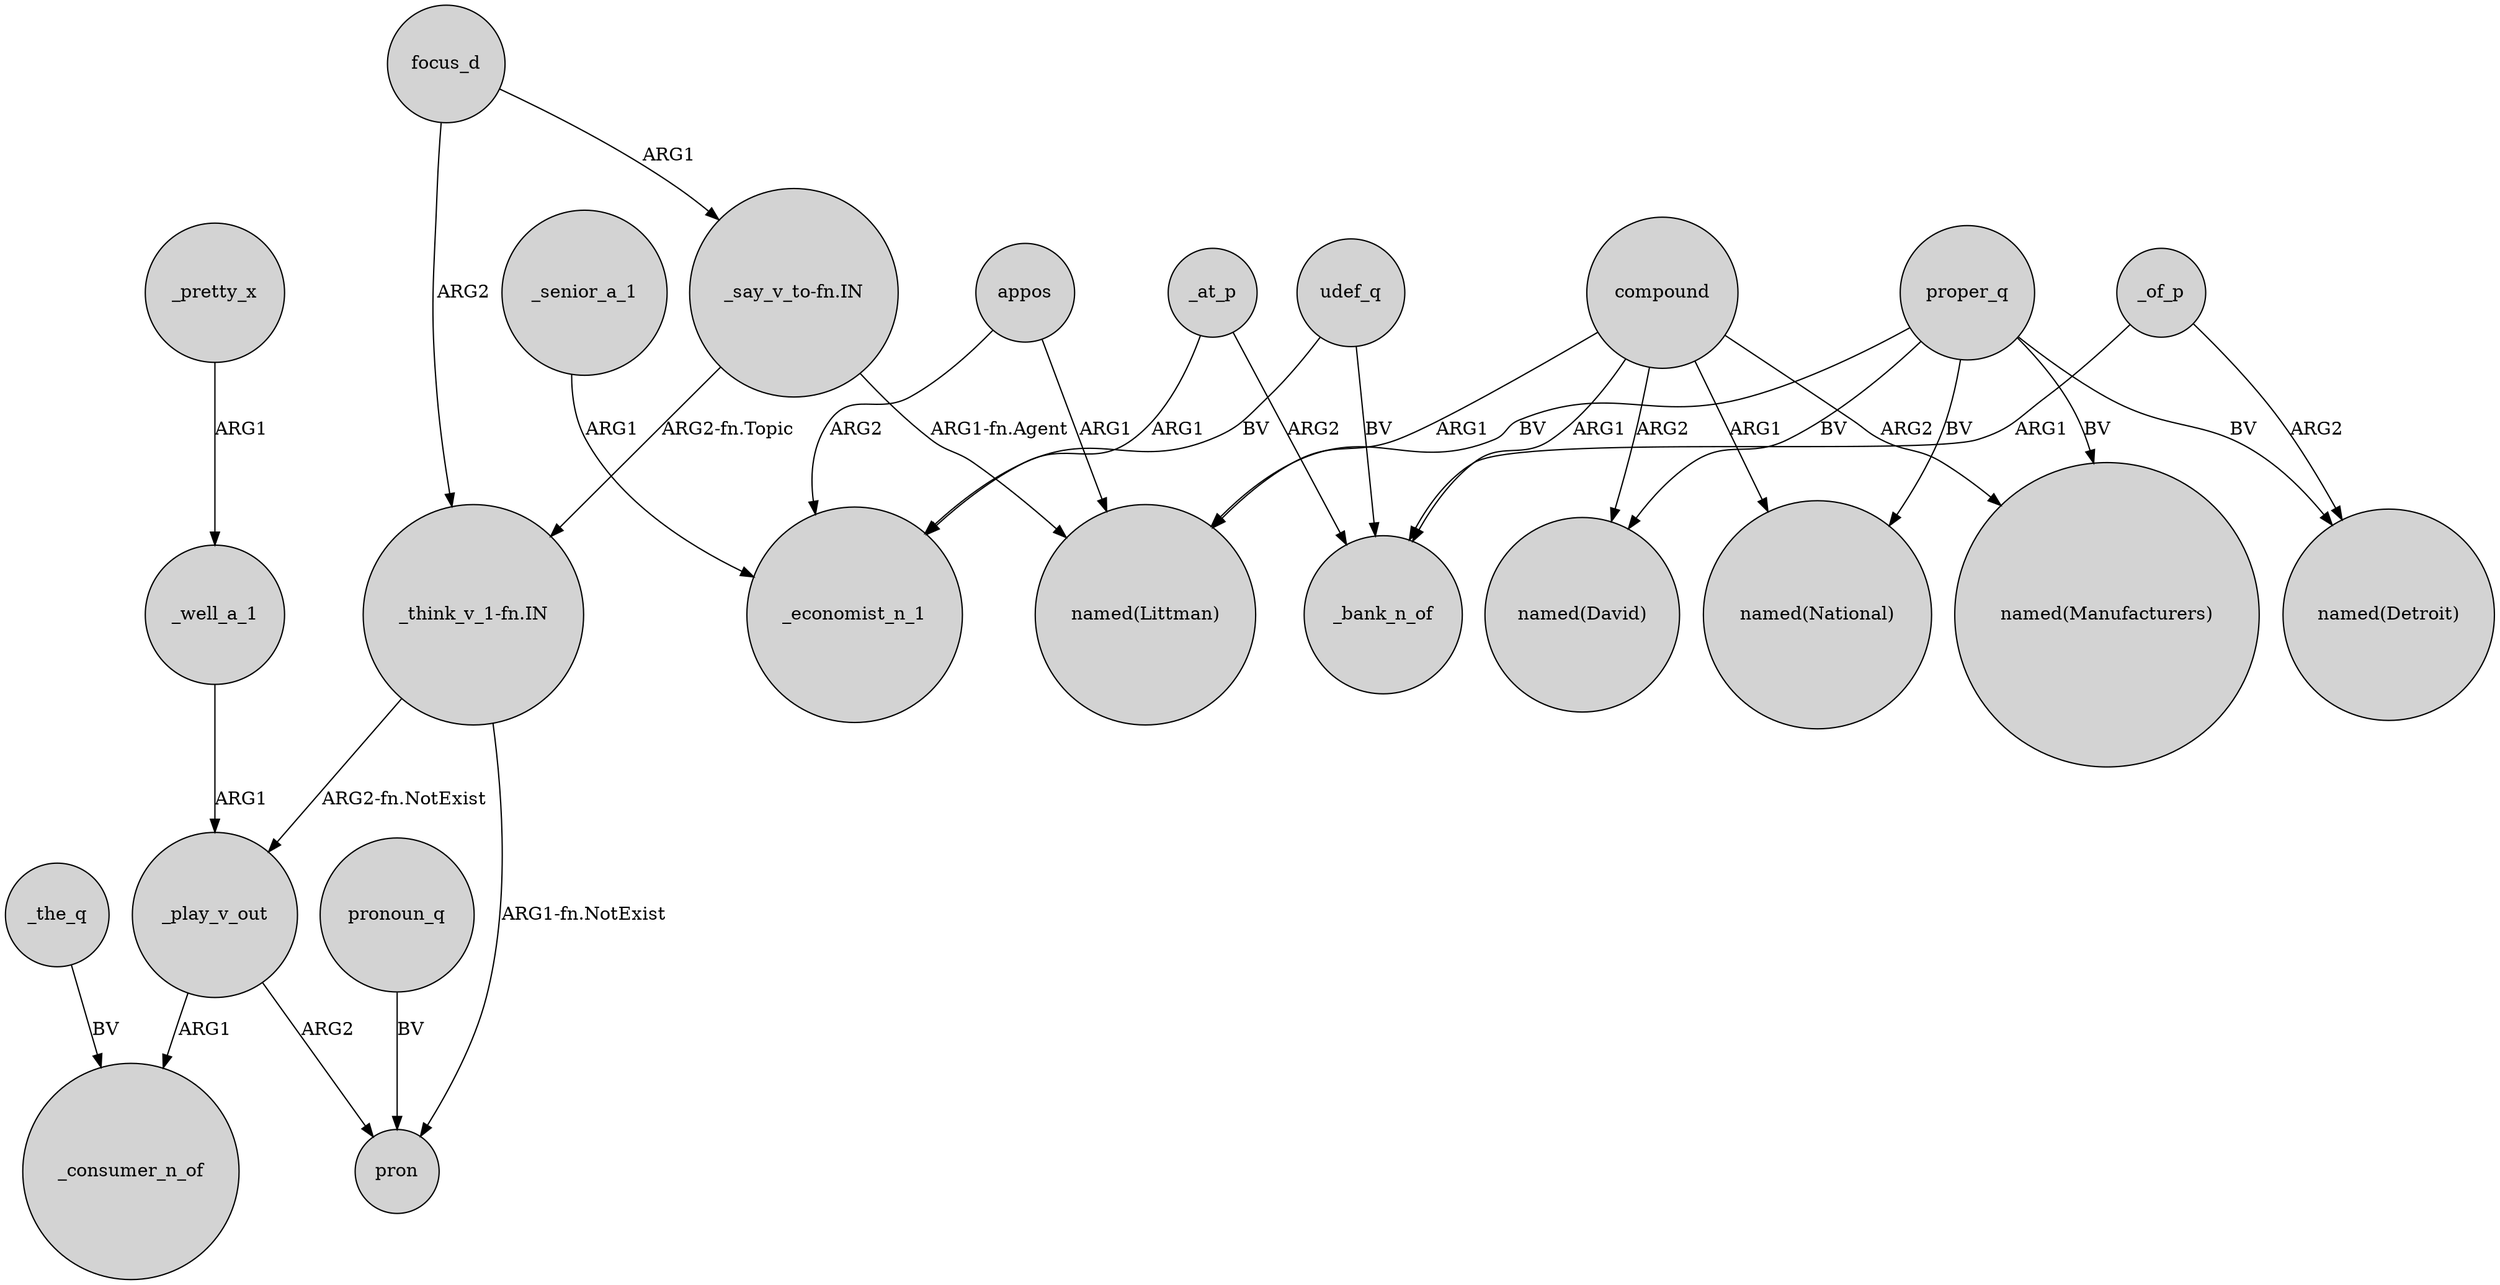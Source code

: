 digraph {
	node [shape=circle style=filled]
	_play_v_out -> _consumer_n_of [label=ARG1]
	focus_d -> "_think_v_1-fn.IN" [label=ARG2]
	_at_p -> _bank_n_of [label=ARG2]
	_well_a_1 -> _play_v_out [label=ARG1]
	"_think_v_1-fn.IN" -> pron [label="ARG1-fn.NotExist"]
	appos -> _economist_n_1 [label=ARG2]
	compound -> _bank_n_of [label=ARG1]
	proper_q -> "named(Detroit)" [label=BV]
	proper_q -> "named(Manufacturers)" [label=BV]
	_play_v_out -> pron [label=ARG2]
	udef_q -> _economist_n_1 [label=BV]
	"_say_v_to-fn.IN" -> "_think_v_1-fn.IN" [label="ARG2-fn.Topic"]
	"_think_v_1-fn.IN" -> _play_v_out [label="ARG2-fn.NotExist"]
	appos -> "named(Littman)" [label=ARG1]
	_of_p -> "named(Detroit)" [label=ARG2]
	pronoun_q -> pron [label=BV]
	proper_q -> "named(Littman)" [label=BV]
	compound -> "named(David)" [label=ARG2]
	_the_q -> _consumer_n_of [label=BV]
	_of_p -> _bank_n_of [label=ARG1]
	_at_p -> _economist_n_1 [label=ARG1]
	compound -> "named(Manufacturers)" [label=ARG2]
	_senior_a_1 -> _economist_n_1 [label=ARG1]
	udef_q -> _bank_n_of [label=BV]
	proper_q -> "named(National)" [label=BV]
	compound -> "named(National)" [label=ARG1]
	proper_q -> "named(David)" [label=BV]
	_pretty_x -> _well_a_1 [label=ARG1]
	"_say_v_to-fn.IN" -> "named(Littman)" [label="ARG1-fn.Agent"]
	compound -> "named(Littman)" [label=ARG1]
	focus_d -> "_say_v_to-fn.IN" [label=ARG1]
}
